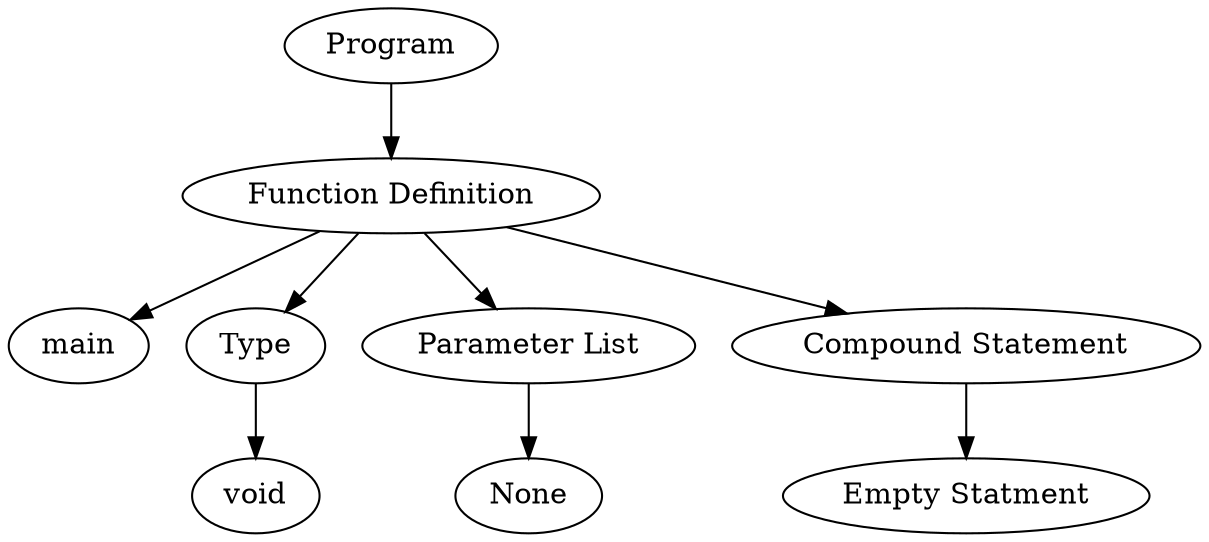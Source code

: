 digraph parse_tree {
{gv100000[label="Program"]}->{gv100007[label="Function Definition"]}{gv100007[label="Function Definition"]}->{gv100008[label="main"] gv100001[label="Type"] gv100003[label="Parameter List"] gv100005[label="Compound Statement"]};
{gv100001[label="Type"]}->{gv100002[label="void"]};
{gv100003[label="Parameter List"]}->{gv100004[label="None"]};
{gv100005[label="Compound Statement"]}->{gv100006[label="Empty Statment"]};
}